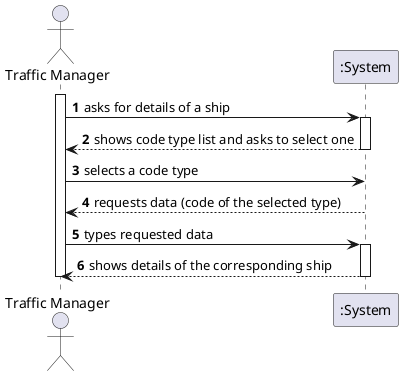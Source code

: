 @startuml
'https://plantuml.com/sequence-diagram

autonumber

actor "Traffic Manager" as TM

activate TM
TM -> ":System" : asks for details of a ship

activate ":System"
":System" --> TM : shows code type list and asks to select one
deactivate ":System"
TM -> ":System" : selects a code type

":System" --> TM : requests data (code of the selected type)
deactivate ":System"

TM -> ":System" : types requested data

activate ":System"
":System" --> TM : shows details of the corresponding ship
deactivate ":System"

deactivate TM

@enduml